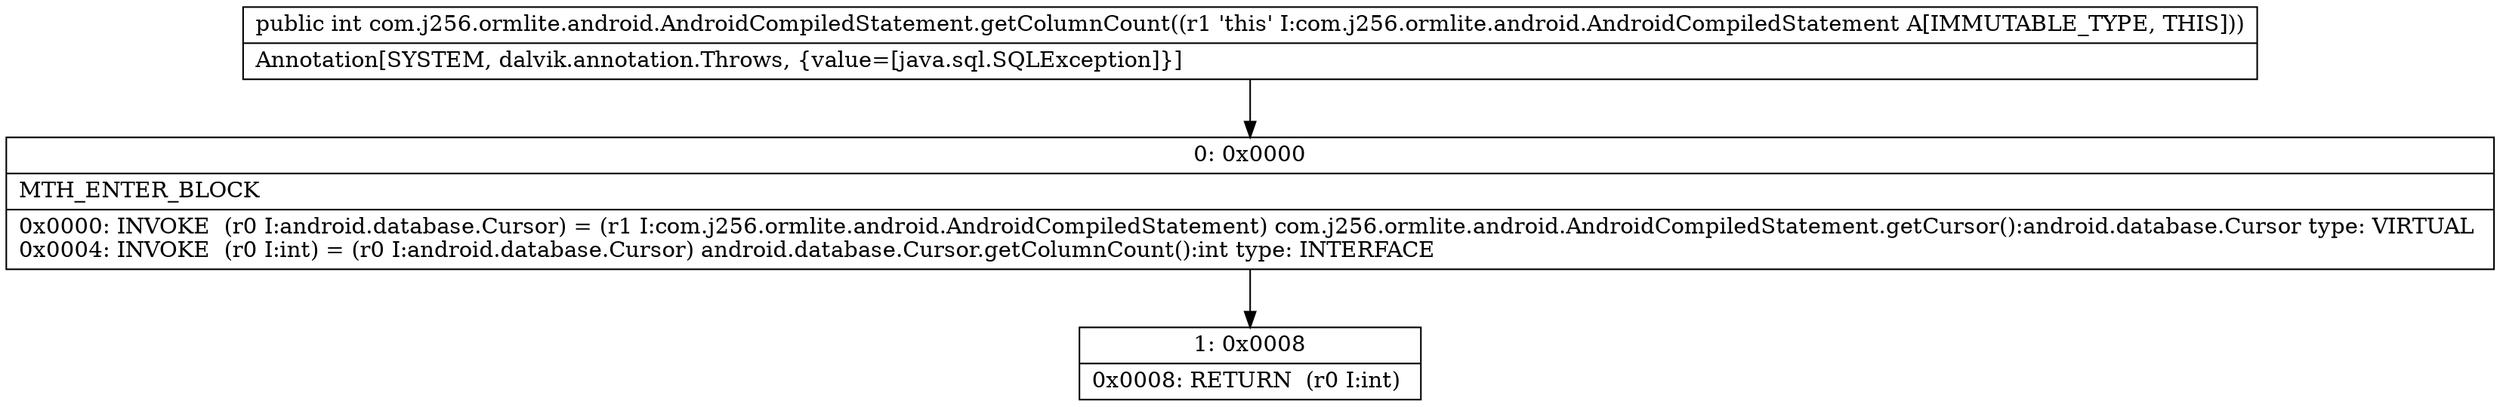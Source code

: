 digraph "CFG forcom.j256.ormlite.android.AndroidCompiledStatement.getColumnCount()I" {
Node_0 [shape=record,label="{0\:\ 0x0000|MTH_ENTER_BLOCK\l|0x0000: INVOKE  (r0 I:android.database.Cursor) = (r1 I:com.j256.ormlite.android.AndroidCompiledStatement) com.j256.ormlite.android.AndroidCompiledStatement.getCursor():android.database.Cursor type: VIRTUAL \l0x0004: INVOKE  (r0 I:int) = (r0 I:android.database.Cursor) android.database.Cursor.getColumnCount():int type: INTERFACE \l}"];
Node_1 [shape=record,label="{1\:\ 0x0008|0x0008: RETURN  (r0 I:int) \l}"];
MethodNode[shape=record,label="{public int com.j256.ormlite.android.AndroidCompiledStatement.getColumnCount((r1 'this' I:com.j256.ormlite.android.AndroidCompiledStatement A[IMMUTABLE_TYPE, THIS]))  | Annotation[SYSTEM, dalvik.annotation.Throws, \{value=[java.sql.SQLException]\}]\l}"];
MethodNode -> Node_0;
Node_0 -> Node_1;
}

